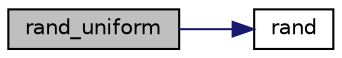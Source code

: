 digraph "rand_uniform"
{
  edge [fontname="Helvetica",fontsize="10",labelfontname="Helvetica",labelfontsize="10"];
  node [fontname="Helvetica",fontsize="10",shape=record];
  rankdir="LR";
  Node1627 [label="rand_uniform",height=0.2,width=0.4,color="black", fillcolor="grey75", style="filled", fontcolor="black"];
  Node1627 -> Node1628 [color="midnightblue",fontsize="10",style="solid",fontname="Helvetica"];
  Node1628 [label="rand",height=0.2,width=0.4,color="black", fillcolor="white", style="filled",URL="$de/d3e/examplelasso_8m.html#a8c017ea44a7e8f824bf2149b1b209334"];
}
